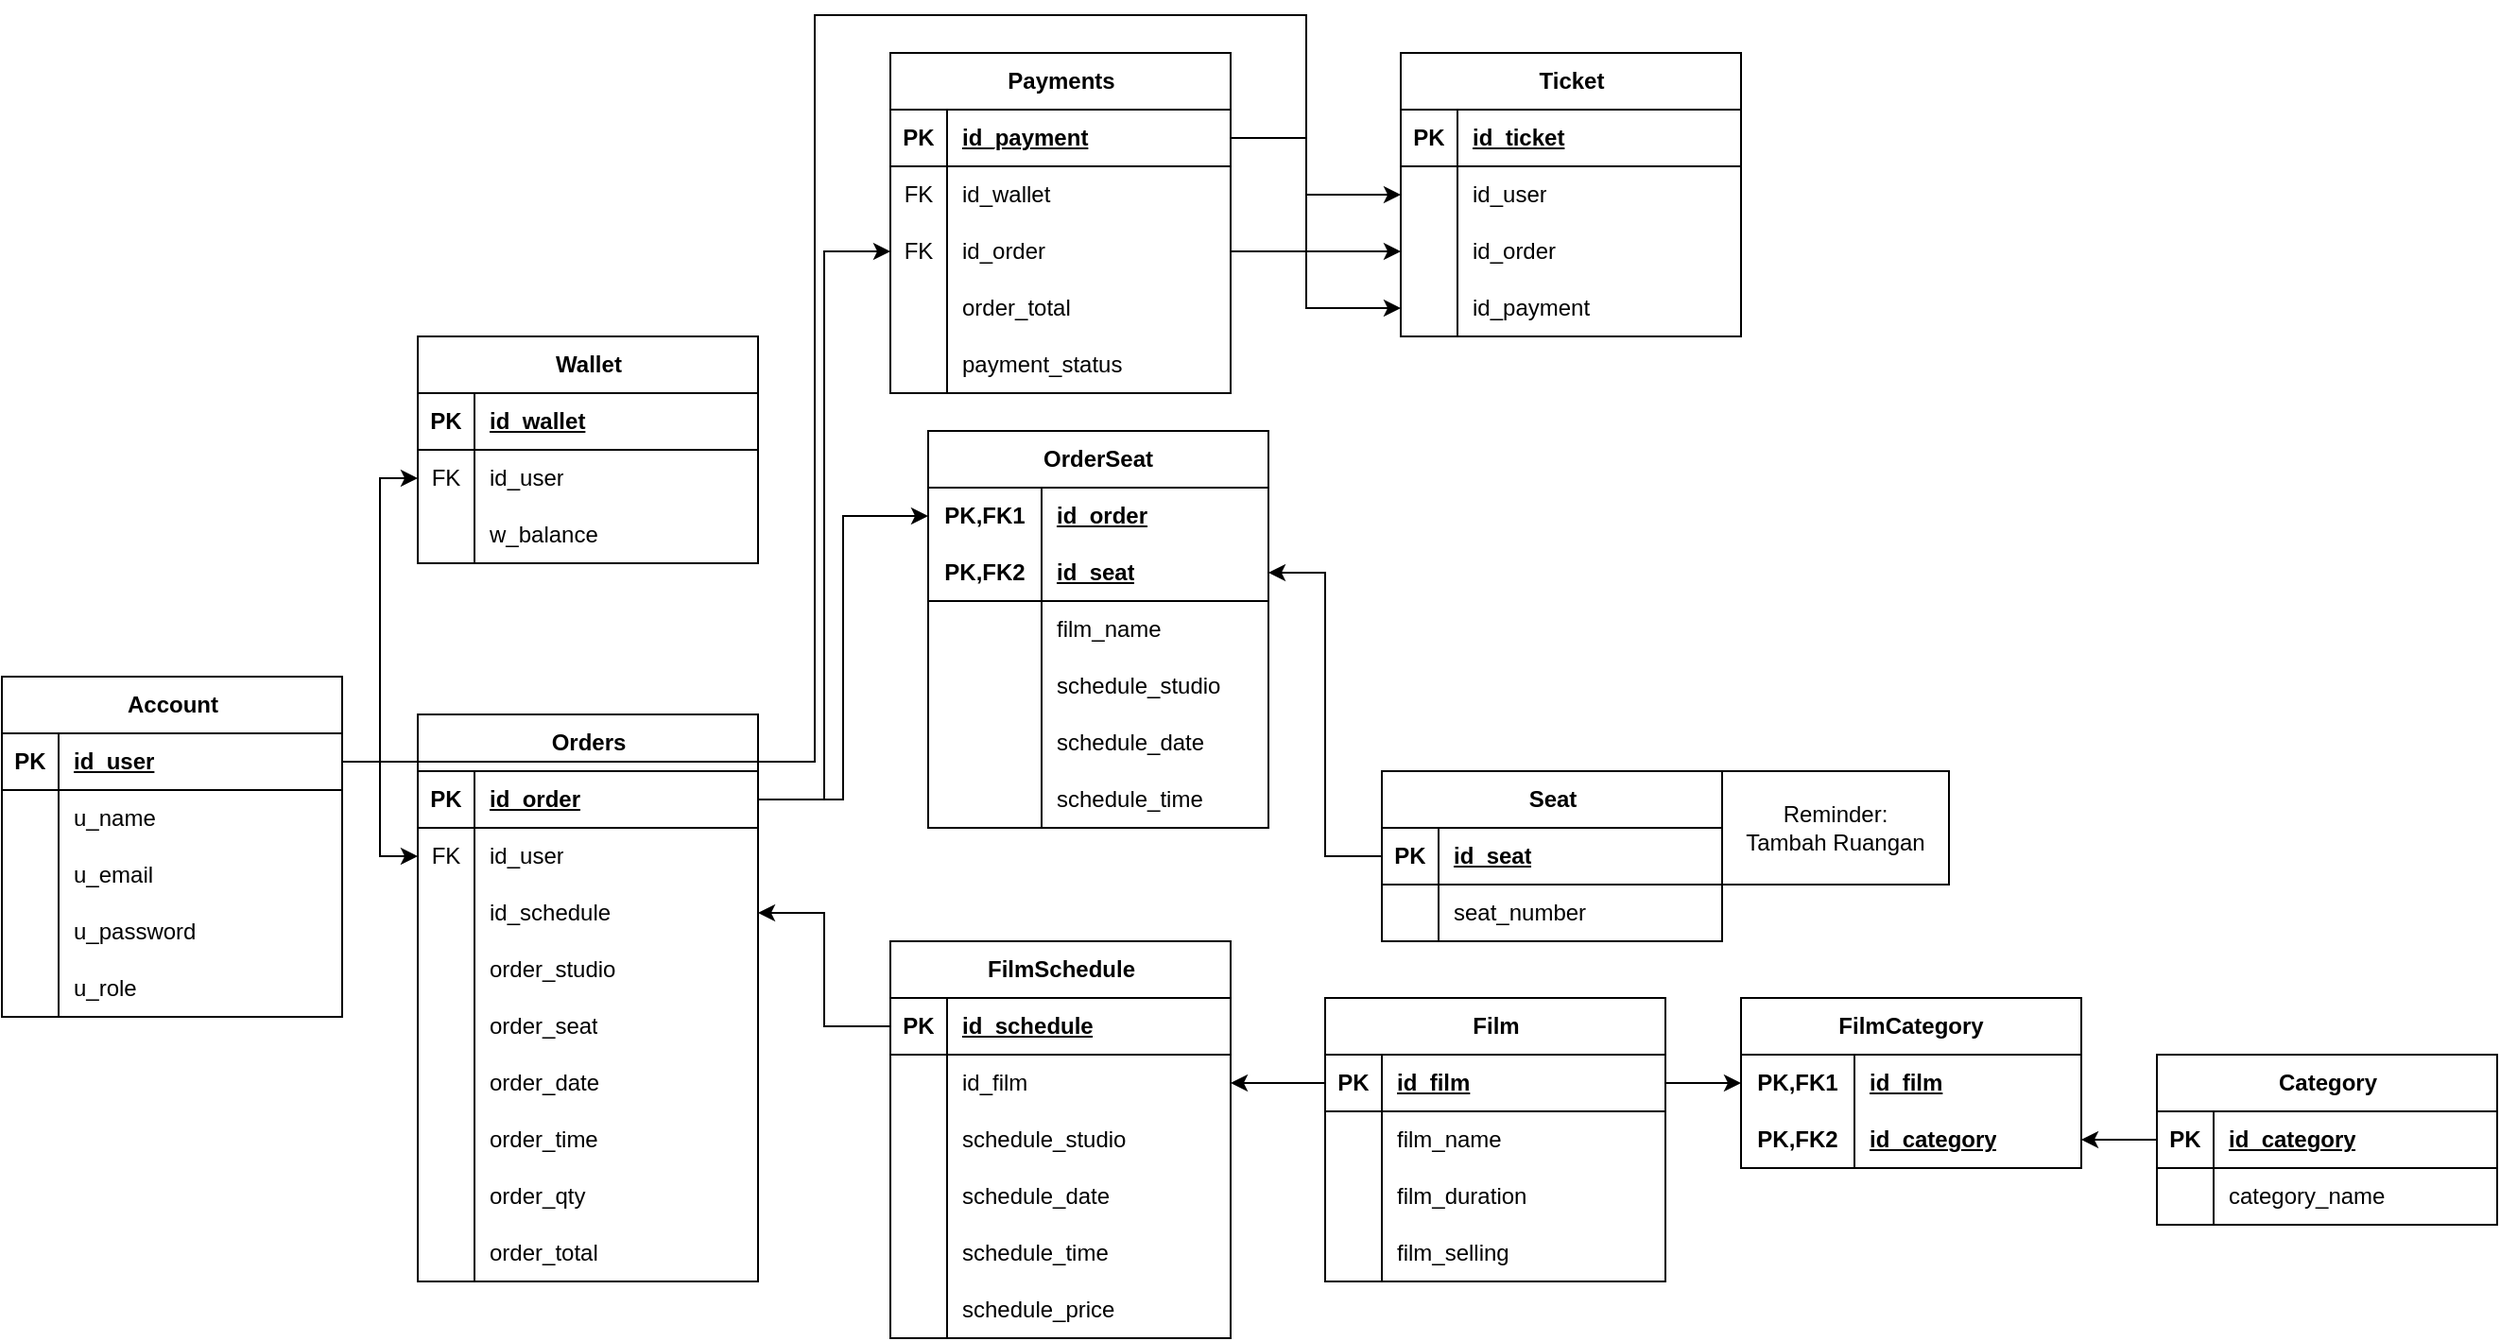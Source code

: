 <mxfile version="21.5.0" type="device">
  <diagram id="R2lEEEUBdFMjLlhIrx00" name="Page-1">
    <mxGraphModel dx="712" dy="778" grid="1" gridSize="10" guides="1" tooltips="1" connect="1" arrows="1" fold="1" page="1" pageScale="1" pageWidth="850" pageHeight="1100" math="0" shadow="0" extFonts="Permanent Marker^https://fonts.googleapis.com/css?family=Permanent+Marker">
      <root>
        <mxCell id="0" />
        <mxCell id="1" parent="0" />
        <mxCell id="9DGij6BxAAF5BE6c8NNZ-1" value="Account" style="shape=table;startSize=30;container=1;collapsible=1;childLayout=tableLayout;fixedRows=1;rowLines=0;fontStyle=1;align=center;resizeLast=1;html=1;" parent="1" vertex="1">
          <mxGeometry x="40" y="430" width="180" height="180" as="geometry" />
        </mxCell>
        <mxCell id="9DGij6BxAAF5BE6c8NNZ-2" value="" style="shape=tableRow;horizontal=0;startSize=0;swimlaneHead=0;swimlaneBody=0;fillColor=none;collapsible=0;dropTarget=0;points=[[0,0.5],[1,0.5]];portConstraint=eastwest;top=0;left=0;right=0;bottom=1;" parent="9DGij6BxAAF5BE6c8NNZ-1" vertex="1">
          <mxGeometry y="30" width="180" height="30" as="geometry" />
        </mxCell>
        <mxCell id="9DGij6BxAAF5BE6c8NNZ-3" value="PK" style="shape=partialRectangle;connectable=0;fillColor=none;top=0;left=0;bottom=0;right=0;fontStyle=1;overflow=hidden;whiteSpace=wrap;html=1;" parent="9DGij6BxAAF5BE6c8NNZ-2" vertex="1">
          <mxGeometry width="30" height="30" as="geometry">
            <mxRectangle width="30" height="30" as="alternateBounds" />
          </mxGeometry>
        </mxCell>
        <mxCell id="9DGij6BxAAF5BE6c8NNZ-4" value="id_user" style="shape=partialRectangle;connectable=0;fillColor=none;top=0;left=0;bottom=0;right=0;align=left;spacingLeft=6;fontStyle=5;overflow=hidden;whiteSpace=wrap;html=1;" parent="9DGij6BxAAF5BE6c8NNZ-2" vertex="1">
          <mxGeometry x="30" width="150" height="30" as="geometry">
            <mxRectangle width="150" height="30" as="alternateBounds" />
          </mxGeometry>
        </mxCell>
        <mxCell id="9DGij6BxAAF5BE6c8NNZ-5" value="" style="shape=tableRow;horizontal=0;startSize=0;swimlaneHead=0;swimlaneBody=0;fillColor=none;collapsible=0;dropTarget=0;points=[[0,0.5],[1,0.5]];portConstraint=eastwest;top=0;left=0;right=0;bottom=0;" parent="9DGij6BxAAF5BE6c8NNZ-1" vertex="1">
          <mxGeometry y="60" width="180" height="30" as="geometry" />
        </mxCell>
        <mxCell id="9DGij6BxAAF5BE6c8NNZ-6" value="" style="shape=partialRectangle;connectable=0;fillColor=none;top=0;left=0;bottom=0;right=0;editable=1;overflow=hidden;whiteSpace=wrap;html=1;" parent="9DGij6BxAAF5BE6c8NNZ-5" vertex="1">
          <mxGeometry width="30" height="30" as="geometry">
            <mxRectangle width="30" height="30" as="alternateBounds" />
          </mxGeometry>
        </mxCell>
        <mxCell id="9DGij6BxAAF5BE6c8NNZ-7" value="u_name" style="shape=partialRectangle;connectable=0;fillColor=none;top=0;left=0;bottom=0;right=0;align=left;spacingLeft=6;overflow=hidden;whiteSpace=wrap;html=1;" parent="9DGij6BxAAF5BE6c8NNZ-5" vertex="1">
          <mxGeometry x="30" width="150" height="30" as="geometry">
            <mxRectangle width="150" height="30" as="alternateBounds" />
          </mxGeometry>
        </mxCell>
        <mxCell id="9DGij6BxAAF5BE6c8NNZ-8" value="" style="shape=tableRow;horizontal=0;startSize=0;swimlaneHead=0;swimlaneBody=0;fillColor=none;collapsible=0;dropTarget=0;points=[[0,0.5],[1,0.5]];portConstraint=eastwest;top=0;left=0;right=0;bottom=0;" parent="9DGij6BxAAF5BE6c8NNZ-1" vertex="1">
          <mxGeometry y="90" width="180" height="30" as="geometry" />
        </mxCell>
        <mxCell id="9DGij6BxAAF5BE6c8NNZ-9" value="" style="shape=partialRectangle;connectable=0;fillColor=none;top=0;left=0;bottom=0;right=0;editable=1;overflow=hidden;whiteSpace=wrap;html=1;" parent="9DGij6BxAAF5BE6c8NNZ-8" vertex="1">
          <mxGeometry width="30" height="30" as="geometry">
            <mxRectangle width="30" height="30" as="alternateBounds" />
          </mxGeometry>
        </mxCell>
        <mxCell id="9DGij6BxAAF5BE6c8NNZ-10" value="u_email" style="shape=partialRectangle;connectable=0;fillColor=none;top=0;left=0;bottom=0;right=0;align=left;spacingLeft=6;overflow=hidden;whiteSpace=wrap;html=1;" parent="9DGij6BxAAF5BE6c8NNZ-8" vertex="1">
          <mxGeometry x="30" width="150" height="30" as="geometry">
            <mxRectangle width="150" height="30" as="alternateBounds" />
          </mxGeometry>
        </mxCell>
        <mxCell id="9DGij6BxAAF5BE6c8NNZ-11" value="" style="shape=tableRow;horizontal=0;startSize=0;swimlaneHead=0;swimlaneBody=0;fillColor=none;collapsible=0;dropTarget=0;points=[[0,0.5],[1,0.5]];portConstraint=eastwest;top=0;left=0;right=0;bottom=0;" parent="9DGij6BxAAF5BE6c8NNZ-1" vertex="1">
          <mxGeometry y="120" width="180" height="30" as="geometry" />
        </mxCell>
        <mxCell id="9DGij6BxAAF5BE6c8NNZ-12" value="" style="shape=partialRectangle;connectable=0;fillColor=none;top=0;left=0;bottom=0;right=0;editable=1;overflow=hidden;whiteSpace=wrap;html=1;" parent="9DGij6BxAAF5BE6c8NNZ-11" vertex="1">
          <mxGeometry width="30" height="30" as="geometry">
            <mxRectangle width="30" height="30" as="alternateBounds" />
          </mxGeometry>
        </mxCell>
        <mxCell id="9DGij6BxAAF5BE6c8NNZ-13" value="u_password" style="shape=partialRectangle;connectable=0;fillColor=none;top=0;left=0;bottom=0;right=0;align=left;spacingLeft=6;overflow=hidden;whiteSpace=wrap;html=1;" parent="9DGij6BxAAF5BE6c8NNZ-11" vertex="1">
          <mxGeometry x="30" width="150" height="30" as="geometry">
            <mxRectangle width="150" height="30" as="alternateBounds" />
          </mxGeometry>
        </mxCell>
        <mxCell id="v_Amtlu9lhD1Kj7AGYGB-86" value="" style="shape=tableRow;horizontal=0;startSize=0;swimlaneHead=0;swimlaneBody=0;fillColor=none;collapsible=0;dropTarget=0;points=[[0,0.5],[1,0.5]];portConstraint=eastwest;top=0;left=0;right=0;bottom=0;" parent="9DGij6BxAAF5BE6c8NNZ-1" vertex="1">
          <mxGeometry y="150" width="180" height="30" as="geometry" />
        </mxCell>
        <mxCell id="v_Amtlu9lhD1Kj7AGYGB-87" value="" style="shape=partialRectangle;connectable=0;fillColor=none;top=0;left=0;bottom=0;right=0;editable=1;overflow=hidden;whiteSpace=wrap;html=1;" parent="v_Amtlu9lhD1Kj7AGYGB-86" vertex="1">
          <mxGeometry width="30" height="30" as="geometry">
            <mxRectangle width="30" height="30" as="alternateBounds" />
          </mxGeometry>
        </mxCell>
        <mxCell id="v_Amtlu9lhD1Kj7AGYGB-88" value="u_role" style="shape=partialRectangle;connectable=0;fillColor=none;top=0;left=0;bottom=0;right=0;align=left;spacingLeft=6;overflow=hidden;whiteSpace=wrap;html=1;" parent="v_Amtlu9lhD1Kj7AGYGB-86" vertex="1">
          <mxGeometry x="30" width="150" height="30" as="geometry">
            <mxRectangle width="150" height="30" as="alternateBounds" />
          </mxGeometry>
        </mxCell>
        <mxCell id="9DGij6BxAAF5BE6c8NNZ-14" value="Film" style="shape=table;startSize=30;container=1;collapsible=1;childLayout=tableLayout;fixedRows=1;rowLines=0;fontStyle=1;align=center;resizeLast=1;html=1;" parent="1" vertex="1">
          <mxGeometry x="740" y="600" width="180" height="150" as="geometry" />
        </mxCell>
        <mxCell id="9DGij6BxAAF5BE6c8NNZ-15" value="" style="shape=tableRow;horizontal=0;startSize=0;swimlaneHead=0;swimlaneBody=0;fillColor=none;collapsible=0;dropTarget=0;points=[[0,0.5],[1,0.5]];portConstraint=eastwest;top=0;left=0;right=0;bottom=1;" parent="9DGij6BxAAF5BE6c8NNZ-14" vertex="1">
          <mxGeometry y="30" width="180" height="30" as="geometry" />
        </mxCell>
        <mxCell id="9DGij6BxAAF5BE6c8NNZ-16" value="PK" style="shape=partialRectangle;connectable=0;fillColor=none;top=0;left=0;bottom=0;right=0;fontStyle=1;overflow=hidden;whiteSpace=wrap;html=1;" parent="9DGij6BxAAF5BE6c8NNZ-15" vertex="1">
          <mxGeometry width="30" height="30" as="geometry">
            <mxRectangle width="30" height="30" as="alternateBounds" />
          </mxGeometry>
        </mxCell>
        <mxCell id="9DGij6BxAAF5BE6c8NNZ-17" value="id_film" style="shape=partialRectangle;connectable=0;fillColor=none;top=0;left=0;bottom=0;right=0;align=left;spacingLeft=6;fontStyle=5;overflow=hidden;whiteSpace=wrap;html=1;" parent="9DGij6BxAAF5BE6c8NNZ-15" vertex="1">
          <mxGeometry x="30" width="150" height="30" as="geometry">
            <mxRectangle width="150" height="30" as="alternateBounds" />
          </mxGeometry>
        </mxCell>
        <mxCell id="9DGij6BxAAF5BE6c8NNZ-18" value="" style="shape=tableRow;horizontal=0;startSize=0;swimlaneHead=0;swimlaneBody=0;fillColor=none;collapsible=0;dropTarget=0;points=[[0,0.5],[1,0.5]];portConstraint=eastwest;top=0;left=0;right=0;bottom=0;" parent="9DGij6BxAAF5BE6c8NNZ-14" vertex="1">
          <mxGeometry y="60" width="180" height="30" as="geometry" />
        </mxCell>
        <mxCell id="9DGij6BxAAF5BE6c8NNZ-19" value="" style="shape=partialRectangle;connectable=0;fillColor=none;top=0;left=0;bottom=0;right=0;editable=1;overflow=hidden;whiteSpace=wrap;html=1;" parent="9DGij6BxAAF5BE6c8NNZ-18" vertex="1">
          <mxGeometry width="30" height="30" as="geometry">
            <mxRectangle width="30" height="30" as="alternateBounds" />
          </mxGeometry>
        </mxCell>
        <mxCell id="9DGij6BxAAF5BE6c8NNZ-20" value="film_name" style="shape=partialRectangle;connectable=0;fillColor=none;top=0;left=0;bottom=0;right=0;align=left;spacingLeft=6;overflow=hidden;whiteSpace=wrap;html=1;" parent="9DGij6BxAAF5BE6c8NNZ-18" vertex="1">
          <mxGeometry x="30" width="150" height="30" as="geometry">
            <mxRectangle width="150" height="30" as="alternateBounds" />
          </mxGeometry>
        </mxCell>
        <mxCell id="9DGij6BxAAF5BE6c8NNZ-21" value="" style="shape=tableRow;horizontal=0;startSize=0;swimlaneHead=0;swimlaneBody=0;fillColor=none;collapsible=0;dropTarget=0;points=[[0,0.5],[1,0.5]];portConstraint=eastwest;top=0;left=0;right=0;bottom=0;" parent="9DGij6BxAAF5BE6c8NNZ-14" vertex="1">
          <mxGeometry y="90" width="180" height="30" as="geometry" />
        </mxCell>
        <mxCell id="9DGij6BxAAF5BE6c8NNZ-22" value="" style="shape=partialRectangle;connectable=0;fillColor=none;top=0;left=0;bottom=0;right=0;editable=1;overflow=hidden;whiteSpace=wrap;html=1;" parent="9DGij6BxAAF5BE6c8NNZ-21" vertex="1">
          <mxGeometry width="30" height="30" as="geometry">
            <mxRectangle width="30" height="30" as="alternateBounds" />
          </mxGeometry>
        </mxCell>
        <mxCell id="9DGij6BxAAF5BE6c8NNZ-23" value="film_duration" style="shape=partialRectangle;connectable=0;fillColor=none;top=0;left=0;bottom=0;right=0;align=left;spacingLeft=6;overflow=hidden;whiteSpace=wrap;html=1;" parent="9DGij6BxAAF5BE6c8NNZ-21" vertex="1">
          <mxGeometry x="30" width="150" height="30" as="geometry">
            <mxRectangle width="150" height="30" as="alternateBounds" />
          </mxGeometry>
        </mxCell>
        <mxCell id="v_Amtlu9lhD1Kj7AGYGB-18" value="" style="shape=tableRow;horizontal=0;startSize=0;swimlaneHead=0;swimlaneBody=0;fillColor=none;collapsible=0;dropTarget=0;points=[[0,0.5],[1,0.5]];portConstraint=eastwest;top=0;left=0;right=0;bottom=0;" parent="9DGij6BxAAF5BE6c8NNZ-14" vertex="1">
          <mxGeometry y="120" width="180" height="30" as="geometry" />
        </mxCell>
        <mxCell id="v_Amtlu9lhD1Kj7AGYGB-19" value="" style="shape=partialRectangle;connectable=0;fillColor=none;top=0;left=0;bottom=0;right=0;editable=1;overflow=hidden;whiteSpace=wrap;html=1;" parent="v_Amtlu9lhD1Kj7AGYGB-18" vertex="1">
          <mxGeometry width="30" height="30" as="geometry">
            <mxRectangle width="30" height="30" as="alternateBounds" />
          </mxGeometry>
        </mxCell>
        <mxCell id="v_Amtlu9lhD1Kj7AGYGB-20" value="film_selling" style="shape=partialRectangle;connectable=0;fillColor=none;top=0;left=0;bottom=0;right=0;align=left;spacingLeft=6;overflow=hidden;whiteSpace=wrap;html=1;" parent="v_Amtlu9lhD1Kj7AGYGB-18" vertex="1">
          <mxGeometry x="30" width="150" height="30" as="geometry">
            <mxRectangle width="150" height="30" as="alternateBounds" />
          </mxGeometry>
        </mxCell>
        <mxCell id="9DGij6BxAAF5BE6c8NNZ-27" value="Category" style="shape=table;startSize=30;container=1;collapsible=1;childLayout=tableLayout;fixedRows=1;rowLines=0;fontStyle=1;align=center;resizeLast=1;html=1;" parent="1" vertex="1">
          <mxGeometry x="1180" y="630" width="180" height="90" as="geometry" />
        </mxCell>
        <mxCell id="9DGij6BxAAF5BE6c8NNZ-28" value="" style="shape=tableRow;horizontal=0;startSize=0;swimlaneHead=0;swimlaneBody=0;fillColor=none;collapsible=0;dropTarget=0;points=[[0,0.5],[1,0.5]];portConstraint=eastwest;top=0;left=0;right=0;bottom=1;" parent="9DGij6BxAAF5BE6c8NNZ-27" vertex="1">
          <mxGeometry y="30" width="180" height="30" as="geometry" />
        </mxCell>
        <mxCell id="9DGij6BxAAF5BE6c8NNZ-29" value="PK" style="shape=partialRectangle;connectable=0;fillColor=none;top=0;left=0;bottom=0;right=0;fontStyle=1;overflow=hidden;whiteSpace=wrap;html=1;" parent="9DGij6BxAAF5BE6c8NNZ-28" vertex="1">
          <mxGeometry width="30" height="30" as="geometry">
            <mxRectangle width="30" height="30" as="alternateBounds" />
          </mxGeometry>
        </mxCell>
        <mxCell id="9DGij6BxAAF5BE6c8NNZ-30" value="id_category" style="shape=partialRectangle;connectable=0;fillColor=none;top=0;left=0;bottom=0;right=0;align=left;spacingLeft=6;fontStyle=5;overflow=hidden;whiteSpace=wrap;html=1;" parent="9DGij6BxAAF5BE6c8NNZ-28" vertex="1">
          <mxGeometry x="30" width="150" height="30" as="geometry">
            <mxRectangle width="150" height="30" as="alternateBounds" />
          </mxGeometry>
        </mxCell>
        <mxCell id="9DGij6BxAAF5BE6c8NNZ-31" value="" style="shape=tableRow;horizontal=0;startSize=0;swimlaneHead=0;swimlaneBody=0;fillColor=none;collapsible=0;dropTarget=0;points=[[0,0.5],[1,0.5]];portConstraint=eastwest;top=0;left=0;right=0;bottom=0;" parent="9DGij6BxAAF5BE6c8NNZ-27" vertex="1">
          <mxGeometry y="60" width="180" height="30" as="geometry" />
        </mxCell>
        <mxCell id="9DGij6BxAAF5BE6c8NNZ-32" value="" style="shape=partialRectangle;connectable=0;fillColor=none;top=0;left=0;bottom=0;right=0;editable=1;overflow=hidden;whiteSpace=wrap;html=1;" parent="9DGij6BxAAF5BE6c8NNZ-31" vertex="1">
          <mxGeometry width="30" height="30" as="geometry">
            <mxRectangle width="30" height="30" as="alternateBounds" />
          </mxGeometry>
        </mxCell>
        <mxCell id="9DGij6BxAAF5BE6c8NNZ-33" value="category_name" style="shape=partialRectangle;connectable=0;fillColor=none;top=0;left=0;bottom=0;right=0;align=left;spacingLeft=6;overflow=hidden;whiteSpace=wrap;html=1;" parent="9DGij6BxAAF5BE6c8NNZ-31" vertex="1">
          <mxGeometry x="30" width="150" height="30" as="geometry">
            <mxRectangle width="150" height="30" as="alternateBounds" />
          </mxGeometry>
        </mxCell>
        <mxCell id="9DGij6BxAAF5BE6c8NNZ-40" value="FilmSchedule" style="shape=table;startSize=30;container=1;collapsible=1;childLayout=tableLayout;fixedRows=1;rowLines=0;fontStyle=1;align=center;resizeLast=1;html=1;" parent="1" vertex="1">
          <mxGeometry x="510" y="570" width="180" height="210" as="geometry" />
        </mxCell>
        <mxCell id="9DGij6BxAAF5BE6c8NNZ-41" value="" style="shape=tableRow;horizontal=0;startSize=0;swimlaneHead=0;swimlaneBody=0;fillColor=none;collapsible=0;dropTarget=0;points=[[0,0.5],[1,0.5]];portConstraint=eastwest;top=0;left=0;right=0;bottom=1;" parent="9DGij6BxAAF5BE6c8NNZ-40" vertex="1">
          <mxGeometry y="30" width="180" height="30" as="geometry" />
        </mxCell>
        <mxCell id="9DGij6BxAAF5BE6c8NNZ-42" value="PK" style="shape=partialRectangle;connectable=0;fillColor=none;top=0;left=0;bottom=0;right=0;fontStyle=1;overflow=hidden;whiteSpace=wrap;html=1;" parent="9DGij6BxAAF5BE6c8NNZ-41" vertex="1">
          <mxGeometry width="30" height="30" as="geometry">
            <mxRectangle width="30" height="30" as="alternateBounds" />
          </mxGeometry>
        </mxCell>
        <mxCell id="9DGij6BxAAF5BE6c8NNZ-43" value="id_schedule" style="shape=partialRectangle;connectable=0;fillColor=none;top=0;left=0;bottom=0;right=0;align=left;spacingLeft=6;fontStyle=5;overflow=hidden;whiteSpace=wrap;html=1;" parent="9DGij6BxAAF5BE6c8NNZ-41" vertex="1">
          <mxGeometry x="30" width="150" height="30" as="geometry">
            <mxRectangle width="150" height="30" as="alternateBounds" />
          </mxGeometry>
        </mxCell>
        <mxCell id="9DGij6BxAAF5BE6c8NNZ-44" value="" style="shape=tableRow;horizontal=0;startSize=0;swimlaneHead=0;swimlaneBody=0;fillColor=none;collapsible=0;dropTarget=0;points=[[0,0.5],[1,0.5]];portConstraint=eastwest;top=0;left=0;right=0;bottom=0;" parent="9DGij6BxAAF5BE6c8NNZ-40" vertex="1">
          <mxGeometry y="60" width="180" height="30" as="geometry" />
        </mxCell>
        <mxCell id="9DGij6BxAAF5BE6c8NNZ-45" value="" style="shape=partialRectangle;connectable=0;fillColor=none;top=0;left=0;bottom=0;right=0;editable=1;overflow=hidden;whiteSpace=wrap;html=1;" parent="9DGij6BxAAF5BE6c8NNZ-44" vertex="1">
          <mxGeometry width="30" height="30" as="geometry">
            <mxRectangle width="30" height="30" as="alternateBounds" />
          </mxGeometry>
        </mxCell>
        <mxCell id="9DGij6BxAAF5BE6c8NNZ-46" value="id_film" style="shape=partialRectangle;connectable=0;fillColor=none;top=0;left=0;bottom=0;right=0;align=left;spacingLeft=6;overflow=hidden;whiteSpace=wrap;html=1;" parent="9DGij6BxAAF5BE6c8NNZ-44" vertex="1">
          <mxGeometry x="30" width="150" height="30" as="geometry">
            <mxRectangle width="150" height="30" as="alternateBounds" />
          </mxGeometry>
        </mxCell>
        <mxCell id="9DGij6BxAAF5BE6c8NNZ-47" value="" style="shape=tableRow;horizontal=0;startSize=0;swimlaneHead=0;swimlaneBody=0;fillColor=none;collapsible=0;dropTarget=0;points=[[0,0.5],[1,0.5]];portConstraint=eastwest;top=0;left=0;right=0;bottom=0;" parent="9DGij6BxAAF5BE6c8NNZ-40" vertex="1">
          <mxGeometry y="90" width="180" height="30" as="geometry" />
        </mxCell>
        <mxCell id="9DGij6BxAAF5BE6c8NNZ-48" value="" style="shape=partialRectangle;connectable=0;fillColor=none;top=0;left=0;bottom=0;right=0;editable=1;overflow=hidden;whiteSpace=wrap;html=1;" parent="9DGij6BxAAF5BE6c8NNZ-47" vertex="1">
          <mxGeometry width="30" height="30" as="geometry">
            <mxRectangle width="30" height="30" as="alternateBounds" />
          </mxGeometry>
        </mxCell>
        <mxCell id="9DGij6BxAAF5BE6c8NNZ-49" value="schedule_studio" style="shape=partialRectangle;connectable=0;fillColor=none;top=0;left=0;bottom=0;right=0;align=left;spacingLeft=6;overflow=hidden;whiteSpace=wrap;html=1;" parent="9DGij6BxAAF5BE6c8NNZ-47" vertex="1">
          <mxGeometry x="30" width="150" height="30" as="geometry">
            <mxRectangle width="150" height="30" as="alternateBounds" />
          </mxGeometry>
        </mxCell>
        <mxCell id="FoJmRULzFgKFwjSi9gVC-29" value="" style="shape=tableRow;horizontal=0;startSize=0;swimlaneHead=0;swimlaneBody=0;fillColor=none;collapsible=0;dropTarget=0;points=[[0,0.5],[1,0.5]];portConstraint=eastwest;top=0;left=0;right=0;bottom=0;" parent="9DGij6BxAAF5BE6c8NNZ-40" vertex="1">
          <mxGeometry y="120" width="180" height="30" as="geometry" />
        </mxCell>
        <mxCell id="FoJmRULzFgKFwjSi9gVC-30" value="" style="shape=partialRectangle;connectable=0;fillColor=none;top=0;left=0;bottom=0;right=0;editable=1;overflow=hidden;whiteSpace=wrap;html=1;" parent="FoJmRULzFgKFwjSi9gVC-29" vertex="1">
          <mxGeometry width="30" height="30" as="geometry">
            <mxRectangle width="30" height="30" as="alternateBounds" />
          </mxGeometry>
        </mxCell>
        <mxCell id="FoJmRULzFgKFwjSi9gVC-31" value="schedule_date" style="shape=partialRectangle;connectable=0;fillColor=none;top=0;left=0;bottom=0;right=0;align=left;spacingLeft=6;overflow=hidden;whiteSpace=wrap;html=1;" parent="FoJmRULzFgKFwjSi9gVC-29" vertex="1">
          <mxGeometry x="30" width="150" height="30" as="geometry">
            <mxRectangle width="150" height="30" as="alternateBounds" />
          </mxGeometry>
        </mxCell>
        <mxCell id="q9hj5TY2DdTmMWmzoQfA-1" value="" style="shape=tableRow;horizontal=0;startSize=0;swimlaneHead=0;swimlaneBody=0;fillColor=none;collapsible=0;dropTarget=0;points=[[0,0.5],[1,0.5]];portConstraint=eastwest;top=0;left=0;right=0;bottom=0;" parent="9DGij6BxAAF5BE6c8NNZ-40" vertex="1">
          <mxGeometry y="150" width="180" height="30" as="geometry" />
        </mxCell>
        <mxCell id="q9hj5TY2DdTmMWmzoQfA-2" value="" style="shape=partialRectangle;connectable=0;fillColor=none;top=0;left=0;bottom=0;right=0;editable=1;overflow=hidden;whiteSpace=wrap;html=1;" parent="q9hj5TY2DdTmMWmzoQfA-1" vertex="1">
          <mxGeometry width="30" height="30" as="geometry">
            <mxRectangle width="30" height="30" as="alternateBounds" />
          </mxGeometry>
        </mxCell>
        <mxCell id="q9hj5TY2DdTmMWmzoQfA-3" value="schedule_time" style="shape=partialRectangle;connectable=0;fillColor=none;top=0;left=0;bottom=0;right=0;align=left;spacingLeft=6;overflow=hidden;whiteSpace=wrap;html=1;" parent="q9hj5TY2DdTmMWmzoQfA-1" vertex="1">
          <mxGeometry x="30" width="150" height="30" as="geometry">
            <mxRectangle width="150" height="30" as="alternateBounds" />
          </mxGeometry>
        </mxCell>
        <mxCell id="9DGij6BxAAF5BE6c8NNZ-50" value="" style="shape=tableRow;horizontal=0;startSize=0;swimlaneHead=0;swimlaneBody=0;fillColor=none;collapsible=0;dropTarget=0;points=[[0,0.5],[1,0.5]];portConstraint=eastwest;top=0;left=0;right=0;bottom=0;" parent="9DGij6BxAAF5BE6c8NNZ-40" vertex="1">
          <mxGeometry y="180" width="180" height="30" as="geometry" />
        </mxCell>
        <mxCell id="9DGij6BxAAF5BE6c8NNZ-51" value="" style="shape=partialRectangle;connectable=0;fillColor=none;top=0;left=0;bottom=0;right=0;editable=1;overflow=hidden;whiteSpace=wrap;html=1;" parent="9DGij6BxAAF5BE6c8NNZ-50" vertex="1">
          <mxGeometry width="30" height="30" as="geometry">
            <mxRectangle width="30" height="30" as="alternateBounds" />
          </mxGeometry>
        </mxCell>
        <mxCell id="9DGij6BxAAF5BE6c8NNZ-52" value="schedule_price" style="shape=partialRectangle;connectable=0;fillColor=none;top=0;left=0;bottom=0;right=0;align=left;spacingLeft=6;overflow=hidden;whiteSpace=wrap;html=1;" parent="9DGij6BxAAF5BE6c8NNZ-50" vertex="1">
          <mxGeometry x="30" width="150" height="30" as="geometry">
            <mxRectangle width="150" height="30" as="alternateBounds" />
          </mxGeometry>
        </mxCell>
        <mxCell id="gx2aRYlyD47CaofHFPo9-1" value="Orders" style="shape=table;startSize=30;container=1;collapsible=1;childLayout=tableLayout;fixedRows=1;rowLines=0;fontStyle=1;align=center;resizeLast=1;html=1;" parent="1" vertex="1">
          <mxGeometry x="260" y="450" width="180" height="300" as="geometry" />
        </mxCell>
        <mxCell id="gx2aRYlyD47CaofHFPo9-2" value="" style="shape=tableRow;horizontal=0;startSize=0;swimlaneHead=0;swimlaneBody=0;fillColor=none;collapsible=0;dropTarget=0;points=[[0,0.5],[1,0.5]];portConstraint=eastwest;top=0;left=0;right=0;bottom=1;" parent="gx2aRYlyD47CaofHFPo9-1" vertex="1">
          <mxGeometry y="30" width="180" height="30" as="geometry" />
        </mxCell>
        <mxCell id="gx2aRYlyD47CaofHFPo9-3" value="PK" style="shape=partialRectangle;connectable=0;fillColor=none;top=0;left=0;bottom=0;right=0;fontStyle=1;overflow=hidden;whiteSpace=wrap;html=1;" parent="gx2aRYlyD47CaofHFPo9-2" vertex="1">
          <mxGeometry width="30" height="30" as="geometry">
            <mxRectangle width="30" height="30" as="alternateBounds" />
          </mxGeometry>
        </mxCell>
        <mxCell id="gx2aRYlyD47CaofHFPo9-4" value="id_order" style="shape=partialRectangle;connectable=0;fillColor=none;top=0;left=0;bottom=0;right=0;align=left;spacingLeft=6;fontStyle=5;overflow=hidden;whiteSpace=wrap;html=1;" parent="gx2aRYlyD47CaofHFPo9-2" vertex="1">
          <mxGeometry x="30" width="150" height="30" as="geometry">
            <mxRectangle width="150" height="30" as="alternateBounds" />
          </mxGeometry>
        </mxCell>
        <mxCell id="gx2aRYlyD47CaofHFPo9-5" value="" style="shape=tableRow;horizontal=0;startSize=0;swimlaneHead=0;swimlaneBody=0;fillColor=none;collapsible=0;dropTarget=0;points=[[0,0.5],[1,0.5]];portConstraint=eastwest;top=0;left=0;right=0;bottom=0;" parent="gx2aRYlyD47CaofHFPo9-1" vertex="1">
          <mxGeometry y="60" width="180" height="30" as="geometry" />
        </mxCell>
        <mxCell id="gx2aRYlyD47CaofHFPo9-6" value="FK" style="shape=partialRectangle;connectable=0;fillColor=none;top=0;left=0;bottom=0;right=0;editable=1;overflow=hidden;whiteSpace=wrap;html=1;" parent="gx2aRYlyD47CaofHFPo9-5" vertex="1">
          <mxGeometry width="30" height="30" as="geometry">
            <mxRectangle width="30" height="30" as="alternateBounds" />
          </mxGeometry>
        </mxCell>
        <mxCell id="gx2aRYlyD47CaofHFPo9-7" value="id_user" style="shape=partialRectangle;connectable=0;fillColor=none;top=0;left=0;bottom=0;right=0;align=left;spacingLeft=6;overflow=hidden;whiteSpace=wrap;html=1;" parent="gx2aRYlyD47CaofHFPo9-5" vertex="1">
          <mxGeometry x="30" width="150" height="30" as="geometry">
            <mxRectangle width="150" height="30" as="alternateBounds" />
          </mxGeometry>
        </mxCell>
        <mxCell id="gx2aRYlyD47CaofHFPo9-8" value="" style="shape=tableRow;horizontal=0;startSize=0;swimlaneHead=0;swimlaneBody=0;fillColor=none;collapsible=0;dropTarget=0;points=[[0,0.5],[1,0.5]];portConstraint=eastwest;top=0;left=0;right=0;bottom=0;" parent="gx2aRYlyD47CaofHFPo9-1" vertex="1">
          <mxGeometry y="90" width="180" height="30" as="geometry" />
        </mxCell>
        <mxCell id="gx2aRYlyD47CaofHFPo9-9" value="" style="shape=partialRectangle;connectable=0;fillColor=none;top=0;left=0;bottom=0;right=0;editable=1;overflow=hidden;whiteSpace=wrap;html=1;" parent="gx2aRYlyD47CaofHFPo9-8" vertex="1">
          <mxGeometry width="30" height="30" as="geometry">
            <mxRectangle width="30" height="30" as="alternateBounds" />
          </mxGeometry>
        </mxCell>
        <mxCell id="gx2aRYlyD47CaofHFPo9-10" value="id_schedule" style="shape=partialRectangle;connectable=0;fillColor=none;top=0;left=0;bottom=0;right=0;align=left;spacingLeft=6;overflow=hidden;whiteSpace=wrap;html=1;" parent="gx2aRYlyD47CaofHFPo9-8" vertex="1">
          <mxGeometry x="30" width="150" height="30" as="geometry">
            <mxRectangle width="150" height="30" as="alternateBounds" />
          </mxGeometry>
        </mxCell>
        <mxCell id="FoJmRULzFgKFwjSi9gVC-35" value="" style="shape=tableRow;horizontal=0;startSize=0;swimlaneHead=0;swimlaneBody=0;fillColor=none;collapsible=0;dropTarget=0;points=[[0,0.5],[1,0.5]];portConstraint=eastwest;top=0;left=0;right=0;bottom=0;" parent="gx2aRYlyD47CaofHFPo9-1" vertex="1">
          <mxGeometry y="120" width="180" height="30" as="geometry" />
        </mxCell>
        <mxCell id="FoJmRULzFgKFwjSi9gVC-36" value="" style="shape=partialRectangle;connectable=0;fillColor=none;top=0;left=0;bottom=0;right=0;editable=1;overflow=hidden;whiteSpace=wrap;html=1;" parent="FoJmRULzFgKFwjSi9gVC-35" vertex="1">
          <mxGeometry width="30" height="30" as="geometry">
            <mxRectangle width="30" height="30" as="alternateBounds" />
          </mxGeometry>
        </mxCell>
        <mxCell id="FoJmRULzFgKFwjSi9gVC-37" value="order_studio" style="shape=partialRectangle;connectable=0;fillColor=none;top=0;left=0;bottom=0;right=0;align=left;spacingLeft=6;overflow=hidden;whiteSpace=wrap;html=1;" parent="FoJmRULzFgKFwjSi9gVC-35" vertex="1">
          <mxGeometry x="30" width="150" height="30" as="geometry">
            <mxRectangle width="150" height="30" as="alternateBounds" />
          </mxGeometry>
        </mxCell>
        <mxCell id="v_Amtlu9lhD1Kj7AGYGB-27" value="" style="shape=tableRow;horizontal=0;startSize=0;swimlaneHead=0;swimlaneBody=0;fillColor=none;collapsible=0;dropTarget=0;points=[[0,0.5],[1,0.5]];portConstraint=eastwest;top=0;left=0;right=0;bottom=0;" parent="gx2aRYlyD47CaofHFPo9-1" vertex="1">
          <mxGeometry y="150" width="180" height="30" as="geometry" />
        </mxCell>
        <mxCell id="v_Amtlu9lhD1Kj7AGYGB-28" value="" style="shape=partialRectangle;connectable=0;fillColor=none;top=0;left=0;bottom=0;right=0;editable=1;overflow=hidden;whiteSpace=wrap;html=1;" parent="v_Amtlu9lhD1Kj7AGYGB-27" vertex="1">
          <mxGeometry width="30" height="30" as="geometry">
            <mxRectangle width="30" height="30" as="alternateBounds" />
          </mxGeometry>
        </mxCell>
        <mxCell id="v_Amtlu9lhD1Kj7AGYGB-29" value="order_seat" style="shape=partialRectangle;connectable=0;fillColor=none;top=0;left=0;bottom=0;right=0;align=left;spacingLeft=6;overflow=hidden;whiteSpace=wrap;html=1;" parent="v_Amtlu9lhD1Kj7AGYGB-27" vertex="1">
          <mxGeometry x="30" width="150" height="30" as="geometry">
            <mxRectangle width="150" height="30" as="alternateBounds" />
          </mxGeometry>
        </mxCell>
        <mxCell id="gx2aRYlyD47CaofHFPo9-11" value="" style="shape=tableRow;horizontal=0;startSize=0;swimlaneHead=0;swimlaneBody=0;fillColor=none;collapsible=0;dropTarget=0;points=[[0,0.5],[1,0.5]];portConstraint=eastwest;top=0;left=0;right=0;bottom=0;" parent="gx2aRYlyD47CaofHFPo9-1" vertex="1">
          <mxGeometry y="180" width="180" height="30" as="geometry" />
        </mxCell>
        <mxCell id="gx2aRYlyD47CaofHFPo9-12" value="" style="shape=partialRectangle;connectable=0;fillColor=none;top=0;left=0;bottom=0;right=0;editable=1;overflow=hidden;whiteSpace=wrap;html=1;" parent="gx2aRYlyD47CaofHFPo9-11" vertex="1">
          <mxGeometry width="30" height="30" as="geometry">
            <mxRectangle width="30" height="30" as="alternateBounds" />
          </mxGeometry>
        </mxCell>
        <mxCell id="gx2aRYlyD47CaofHFPo9-13" value="order_date" style="shape=partialRectangle;connectable=0;fillColor=none;top=0;left=0;bottom=0;right=0;align=left;spacingLeft=6;overflow=hidden;whiteSpace=wrap;html=1;" parent="gx2aRYlyD47CaofHFPo9-11" vertex="1">
          <mxGeometry x="30" width="150" height="30" as="geometry">
            <mxRectangle width="150" height="30" as="alternateBounds" />
          </mxGeometry>
        </mxCell>
        <mxCell id="FoJmRULzFgKFwjSi9gVC-32" value="" style="shape=tableRow;horizontal=0;startSize=0;swimlaneHead=0;swimlaneBody=0;fillColor=none;collapsible=0;dropTarget=0;points=[[0,0.5],[1,0.5]];portConstraint=eastwest;top=0;left=0;right=0;bottom=0;" parent="gx2aRYlyD47CaofHFPo9-1" vertex="1">
          <mxGeometry y="210" width="180" height="30" as="geometry" />
        </mxCell>
        <mxCell id="FoJmRULzFgKFwjSi9gVC-33" value="" style="shape=partialRectangle;connectable=0;fillColor=none;top=0;left=0;bottom=0;right=0;editable=1;overflow=hidden;whiteSpace=wrap;html=1;" parent="FoJmRULzFgKFwjSi9gVC-32" vertex="1">
          <mxGeometry width="30" height="30" as="geometry">
            <mxRectangle width="30" height="30" as="alternateBounds" />
          </mxGeometry>
        </mxCell>
        <mxCell id="FoJmRULzFgKFwjSi9gVC-34" value="order_time" style="shape=partialRectangle;connectable=0;fillColor=none;top=0;left=0;bottom=0;right=0;align=left;spacingLeft=6;overflow=hidden;whiteSpace=wrap;html=1;" parent="FoJmRULzFgKFwjSi9gVC-32" vertex="1">
          <mxGeometry x="30" width="150" height="30" as="geometry">
            <mxRectangle width="150" height="30" as="alternateBounds" />
          </mxGeometry>
        </mxCell>
        <mxCell id="v_Amtlu9lhD1Kj7AGYGB-21" value="" style="shape=tableRow;horizontal=0;startSize=0;swimlaneHead=0;swimlaneBody=0;fillColor=none;collapsible=0;dropTarget=0;points=[[0,0.5],[1,0.5]];portConstraint=eastwest;top=0;left=0;right=0;bottom=0;" parent="gx2aRYlyD47CaofHFPo9-1" vertex="1">
          <mxGeometry y="240" width="180" height="30" as="geometry" />
        </mxCell>
        <mxCell id="v_Amtlu9lhD1Kj7AGYGB-22" value="" style="shape=partialRectangle;connectable=0;fillColor=none;top=0;left=0;bottom=0;right=0;editable=1;overflow=hidden;whiteSpace=wrap;html=1;" parent="v_Amtlu9lhD1Kj7AGYGB-21" vertex="1">
          <mxGeometry width="30" height="30" as="geometry">
            <mxRectangle width="30" height="30" as="alternateBounds" />
          </mxGeometry>
        </mxCell>
        <mxCell id="v_Amtlu9lhD1Kj7AGYGB-23" value="order_qty" style="shape=partialRectangle;connectable=0;fillColor=none;top=0;left=0;bottom=0;right=0;align=left;spacingLeft=6;overflow=hidden;whiteSpace=wrap;html=1;" parent="v_Amtlu9lhD1Kj7AGYGB-21" vertex="1">
          <mxGeometry x="30" width="150" height="30" as="geometry">
            <mxRectangle width="150" height="30" as="alternateBounds" />
          </mxGeometry>
        </mxCell>
        <mxCell id="v_Amtlu9lhD1Kj7AGYGB-24" value="" style="shape=tableRow;horizontal=0;startSize=0;swimlaneHead=0;swimlaneBody=0;fillColor=none;collapsible=0;dropTarget=0;points=[[0,0.5],[1,0.5]];portConstraint=eastwest;top=0;left=0;right=0;bottom=0;" parent="gx2aRYlyD47CaofHFPo9-1" vertex="1">
          <mxGeometry y="270" width="180" height="30" as="geometry" />
        </mxCell>
        <mxCell id="v_Amtlu9lhD1Kj7AGYGB-25" value="" style="shape=partialRectangle;connectable=0;fillColor=none;top=0;left=0;bottom=0;right=0;editable=1;overflow=hidden;whiteSpace=wrap;html=1;" parent="v_Amtlu9lhD1Kj7AGYGB-24" vertex="1">
          <mxGeometry width="30" height="30" as="geometry">
            <mxRectangle width="30" height="30" as="alternateBounds" />
          </mxGeometry>
        </mxCell>
        <mxCell id="v_Amtlu9lhD1Kj7AGYGB-26" value="order_total" style="shape=partialRectangle;connectable=0;fillColor=none;top=0;left=0;bottom=0;right=0;align=left;spacingLeft=6;overflow=hidden;whiteSpace=wrap;html=1;" parent="v_Amtlu9lhD1Kj7AGYGB-24" vertex="1">
          <mxGeometry x="30" width="150" height="30" as="geometry">
            <mxRectangle width="150" height="30" as="alternateBounds" />
          </mxGeometry>
        </mxCell>
        <mxCell id="gx2aRYlyD47CaofHFPo9-14" value="Wallet" style="shape=table;startSize=30;container=1;collapsible=1;childLayout=tableLayout;fixedRows=1;rowLines=0;fontStyle=1;align=center;resizeLast=1;html=1;" parent="1" vertex="1">
          <mxGeometry x="260" y="250" width="180" height="120" as="geometry" />
        </mxCell>
        <mxCell id="gx2aRYlyD47CaofHFPo9-15" value="" style="shape=tableRow;horizontal=0;startSize=0;swimlaneHead=0;swimlaneBody=0;fillColor=none;collapsible=0;dropTarget=0;points=[[0,0.5],[1,0.5]];portConstraint=eastwest;top=0;left=0;right=0;bottom=1;" parent="gx2aRYlyD47CaofHFPo9-14" vertex="1">
          <mxGeometry y="30" width="180" height="30" as="geometry" />
        </mxCell>
        <mxCell id="gx2aRYlyD47CaofHFPo9-16" value="PK" style="shape=partialRectangle;connectable=0;fillColor=none;top=0;left=0;bottom=0;right=0;fontStyle=1;overflow=hidden;whiteSpace=wrap;html=1;" parent="gx2aRYlyD47CaofHFPo9-15" vertex="1">
          <mxGeometry width="30" height="30" as="geometry">
            <mxRectangle width="30" height="30" as="alternateBounds" />
          </mxGeometry>
        </mxCell>
        <mxCell id="gx2aRYlyD47CaofHFPo9-17" value="id_wallet" style="shape=partialRectangle;connectable=0;fillColor=none;top=0;left=0;bottom=0;right=0;align=left;spacingLeft=6;fontStyle=5;overflow=hidden;whiteSpace=wrap;html=1;" parent="gx2aRYlyD47CaofHFPo9-15" vertex="1">
          <mxGeometry x="30" width="150" height="30" as="geometry">
            <mxRectangle width="150" height="30" as="alternateBounds" />
          </mxGeometry>
        </mxCell>
        <mxCell id="gx2aRYlyD47CaofHFPo9-18" value="" style="shape=tableRow;horizontal=0;startSize=0;swimlaneHead=0;swimlaneBody=0;fillColor=none;collapsible=0;dropTarget=0;points=[[0,0.5],[1,0.5]];portConstraint=eastwest;top=0;left=0;right=0;bottom=0;" parent="gx2aRYlyD47CaofHFPo9-14" vertex="1">
          <mxGeometry y="60" width="180" height="30" as="geometry" />
        </mxCell>
        <mxCell id="gx2aRYlyD47CaofHFPo9-19" value="FK" style="shape=partialRectangle;connectable=0;fillColor=none;top=0;left=0;bottom=0;right=0;editable=1;overflow=hidden;whiteSpace=wrap;html=1;" parent="gx2aRYlyD47CaofHFPo9-18" vertex="1">
          <mxGeometry width="30" height="30" as="geometry">
            <mxRectangle width="30" height="30" as="alternateBounds" />
          </mxGeometry>
        </mxCell>
        <mxCell id="gx2aRYlyD47CaofHFPo9-20" value="id_user" style="shape=partialRectangle;connectable=0;fillColor=none;top=0;left=0;bottom=0;right=0;align=left;spacingLeft=6;overflow=hidden;whiteSpace=wrap;html=1;" parent="gx2aRYlyD47CaofHFPo9-18" vertex="1">
          <mxGeometry x="30" width="150" height="30" as="geometry">
            <mxRectangle width="150" height="30" as="alternateBounds" />
          </mxGeometry>
        </mxCell>
        <mxCell id="v_Amtlu9lhD1Kj7AGYGB-15" value="" style="shape=tableRow;horizontal=0;startSize=0;swimlaneHead=0;swimlaneBody=0;fillColor=none;collapsible=0;dropTarget=0;points=[[0,0.5],[1,0.5]];portConstraint=eastwest;top=0;left=0;right=0;bottom=0;" parent="gx2aRYlyD47CaofHFPo9-14" vertex="1">
          <mxGeometry y="90" width="180" height="30" as="geometry" />
        </mxCell>
        <mxCell id="v_Amtlu9lhD1Kj7AGYGB-16" value="" style="shape=partialRectangle;connectable=0;fillColor=none;top=0;left=0;bottom=0;right=0;editable=1;overflow=hidden;whiteSpace=wrap;html=1;" parent="v_Amtlu9lhD1Kj7AGYGB-15" vertex="1">
          <mxGeometry width="30" height="30" as="geometry">
            <mxRectangle width="30" height="30" as="alternateBounds" />
          </mxGeometry>
        </mxCell>
        <mxCell id="v_Amtlu9lhD1Kj7AGYGB-17" value="w_balance" style="shape=partialRectangle;connectable=0;fillColor=none;top=0;left=0;bottom=0;right=0;align=left;spacingLeft=6;overflow=hidden;whiteSpace=wrap;html=1;" parent="v_Amtlu9lhD1Kj7AGYGB-15" vertex="1">
          <mxGeometry x="30" width="150" height="30" as="geometry">
            <mxRectangle width="150" height="30" as="alternateBounds" />
          </mxGeometry>
        </mxCell>
        <mxCell id="v_Amtlu9lhD1Kj7AGYGB-2" value="FilmCategory" style="shape=table;startSize=30;container=1;collapsible=1;childLayout=tableLayout;fixedRows=1;rowLines=0;fontStyle=1;align=center;resizeLast=1;html=1;whiteSpace=wrap;" parent="1" vertex="1">
          <mxGeometry x="960" y="600" width="180" height="90" as="geometry" />
        </mxCell>
        <mxCell id="v_Amtlu9lhD1Kj7AGYGB-3" value="" style="shape=tableRow;horizontal=0;startSize=0;swimlaneHead=0;swimlaneBody=0;fillColor=none;collapsible=0;dropTarget=0;points=[[0,0.5],[1,0.5]];portConstraint=eastwest;top=0;left=0;right=0;bottom=0;html=1;" parent="v_Amtlu9lhD1Kj7AGYGB-2" vertex="1">
          <mxGeometry y="30" width="180" height="30" as="geometry" />
        </mxCell>
        <mxCell id="v_Amtlu9lhD1Kj7AGYGB-4" value="PK,FK1" style="shape=partialRectangle;connectable=0;fillColor=none;top=0;left=0;bottom=0;right=0;fontStyle=1;overflow=hidden;html=1;whiteSpace=wrap;" parent="v_Amtlu9lhD1Kj7AGYGB-3" vertex="1">
          <mxGeometry width="60" height="30" as="geometry">
            <mxRectangle width="60" height="30" as="alternateBounds" />
          </mxGeometry>
        </mxCell>
        <mxCell id="v_Amtlu9lhD1Kj7AGYGB-5" value="id_film" style="shape=partialRectangle;connectable=0;fillColor=none;top=0;left=0;bottom=0;right=0;align=left;spacingLeft=6;fontStyle=5;overflow=hidden;html=1;whiteSpace=wrap;" parent="v_Amtlu9lhD1Kj7AGYGB-3" vertex="1">
          <mxGeometry x="60" width="120" height="30" as="geometry">
            <mxRectangle width="120" height="30" as="alternateBounds" />
          </mxGeometry>
        </mxCell>
        <mxCell id="v_Amtlu9lhD1Kj7AGYGB-6" value="" style="shape=tableRow;horizontal=0;startSize=0;swimlaneHead=0;swimlaneBody=0;fillColor=none;collapsible=0;dropTarget=0;points=[[0,0.5],[1,0.5]];portConstraint=eastwest;top=0;left=0;right=0;bottom=1;html=1;" parent="v_Amtlu9lhD1Kj7AGYGB-2" vertex="1">
          <mxGeometry y="60" width="180" height="30" as="geometry" />
        </mxCell>
        <mxCell id="v_Amtlu9lhD1Kj7AGYGB-7" value="PK,FK2" style="shape=partialRectangle;connectable=0;fillColor=none;top=0;left=0;bottom=0;right=0;fontStyle=1;overflow=hidden;html=1;whiteSpace=wrap;" parent="v_Amtlu9lhD1Kj7AGYGB-6" vertex="1">
          <mxGeometry width="60" height="30" as="geometry">
            <mxRectangle width="60" height="30" as="alternateBounds" />
          </mxGeometry>
        </mxCell>
        <mxCell id="v_Amtlu9lhD1Kj7AGYGB-8" value="id_category" style="shape=partialRectangle;connectable=0;fillColor=none;top=0;left=0;bottom=0;right=0;align=left;spacingLeft=6;fontStyle=5;overflow=hidden;html=1;whiteSpace=wrap;" parent="v_Amtlu9lhD1Kj7AGYGB-6" vertex="1">
          <mxGeometry x="60" width="120" height="30" as="geometry">
            <mxRectangle width="120" height="30" as="alternateBounds" />
          </mxGeometry>
        </mxCell>
        <mxCell id="v_Amtlu9lhD1Kj7AGYGB-30" value="Seat" style="shape=table;startSize=30;container=1;collapsible=1;childLayout=tableLayout;fixedRows=1;rowLines=0;fontStyle=1;align=center;resizeLast=1;html=1;" parent="1" vertex="1">
          <mxGeometry x="770" y="480" width="180" height="90" as="geometry" />
        </mxCell>
        <mxCell id="v_Amtlu9lhD1Kj7AGYGB-31" value="" style="shape=tableRow;horizontal=0;startSize=0;swimlaneHead=0;swimlaneBody=0;fillColor=none;collapsible=0;dropTarget=0;points=[[0,0.5],[1,0.5]];portConstraint=eastwest;top=0;left=0;right=0;bottom=1;" parent="v_Amtlu9lhD1Kj7AGYGB-30" vertex="1">
          <mxGeometry y="30" width="180" height="30" as="geometry" />
        </mxCell>
        <mxCell id="v_Amtlu9lhD1Kj7AGYGB-32" value="PK" style="shape=partialRectangle;connectable=0;fillColor=none;top=0;left=0;bottom=0;right=0;fontStyle=1;overflow=hidden;whiteSpace=wrap;html=1;" parent="v_Amtlu9lhD1Kj7AGYGB-31" vertex="1">
          <mxGeometry width="30" height="30" as="geometry">
            <mxRectangle width="30" height="30" as="alternateBounds" />
          </mxGeometry>
        </mxCell>
        <mxCell id="v_Amtlu9lhD1Kj7AGYGB-33" value="id_seat" style="shape=partialRectangle;connectable=0;fillColor=none;top=0;left=0;bottom=0;right=0;align=left;spacingLeft=6;fontStyle=5;overflow=hidden;whiteSpace=wrap;html=1;" parent="v_Amtlu9lhD1Kj7AGYGB-31" vertex="1">
          <mxGeometry x="30" width="150" height="30" as="geometry">
            <mxRectangle width="150" height="30" as="alternateBounds" />
          </mxGeometry>
        </mxCell>
        <mxCell id="v_Amtlu9lhD1Kj7AGYGB-34" value="" style="shape=tableRow;horizontal=0;startSize=0;swimlaneHead=0;swimlaneBody=0;fillColor=none;collapsible=0;dropTarget=0;points=[[0,0.5],[1,0.5]];portConstraint=eastwest;top=0;left=0;right=0;bottom=0;" parent="v_Amtlu9lhD1Kj7AGYGB-30" vertex="1">
          <mxGeometry y="60" width="180" height="30" as="geometry" />
        </mxCell>
        <mxCell id="v_Amtlu9lhD1Kj7AGYGB-35" value="" style="shape=partialRectangle;connectable=0;fillColor=none;top=0;left=0;bottom=0;right=0;editable=1;overflow=hidden;whiteSpace=wrap;html=1;" parent="v_Amtlu9lhD1Kj7AGYGB-34" vertex="1">
          <mxGeometry width="30" height="30" as="geometry">
            <mxRectangle width="30" height="30" as="alternateBounds" />
          </mxGeometry>
        </mxCell>
        <mxCell id="v_Amtlu9lhD1Kj7AGYGB-36" value="seat_number" style="shape=partialRectangle;connectable=0;fillColor=none;top=0;left=0;bottom=0;right=0;align=left;spacingLeft=6;overflow=hidden;whiteSpace=wrap;html=1;" parent="v_Amtlu9lhD1Kj7AGYGB-34" vertex="1">
          <mxGeometry x="30" width="150" height="30" as="geometry">
            <mxRectangle width="150" height="30" as="alternateBounds" />
          </mxGeometry>
        </mxCell>
        <mxCell id="v_Amtlu9lhD1Kj7AGYGB-56" style="edgeStyle=orthogonalEdgeStyle;rounded=0;orthogonalLoop=1;jettySize=auto;html=1;exitX=1;exitY=0.5;exitDx=0;exitDy=0;entryX=0;entryY=0.5;entryDx=0;entryDy=0;" parent="1" source="9DGij6BxAAF5BE6c8NNZ-2" target="gx2aRYlyD47CaofHFPo9-18" edge="1">
          <mxGeometry relative="1" as="geometry" />
        </mxCell>
        <mxCell id="v_Amtlu9lhD1Kj7AGYGB-57" style="edgeStyle=orthogonalEdgeStyle;rounded=0;orthogonalLoop=1;jettySize=auto;html=1;exitX=1;exitY=0.5;exitDx=0;exitDy=0;entryX=0;entryY=0.5;entryDx=0;entryDy=0;" parent="1" source="9DGij6BxAAF5BE6c8NNZ-2" target="gx2aRYlyD47CaofHFPo9-5" edge="1">
          <mxGeometry relative="1" as="geometry" />
        </mxCell>
        <mxCell id="v_Amtlu9lhD1Kj7AGYGB-58" style="edgeStyle=orthogonalEdgeStyle;rounded=0;orthogonalLoop=1;jettySize=auto;html=1;exitX=0;exitY=0.5;exitDx=0;exitDy=0;entryX=1;entryY=0.5;entryDx=0;entryDy=0;" parent="1" source="9DGij6BxAAF5BE6c8NNZ-28" target="v_Amtlu9lhD1Kj7AGYGB-6" edge="1">
          <mxGeometry relative="1" as="geometry">
            <mxPoint x="1300" y="685" as="sourcePoint" />
          </mxGeometry>
        </mxCell>
        <mxCell id="v_Amtlu9lhD1Kj7AGYGB-59" style="edgeStyle=orthogonalEdgeStyle;rounded=0;orthogonalLoop=1;jettySize=auto;html=1;exitX=1;exitY=0.5;exitDx=0;exitDy=0;entryX=0;entryY=0.5;entryDx=0;entryDy=0;" parent="1" source="9DGij6BxAAF5BE6c8NNZ-15" target="v_Amtlu9lhD1Kj7AGYGB-3" edge="1">
          <mxGeometry relative="1" as="geometry" />
        </mxCell>
        <mxCell id="v_Amtlu9lhD1Kj7AGYGB-60" style="edgeStyle=orthogonalEdgeStyle;rounded=0;orthogonalLoop=1;jettySize=auto;html=1;exitX=0;exitY=0.5;exitDx=0;exitDy=0;entryX=1;entryY=0.5;entryDx=0;entryDy=0;" parent="1" source="9DGij6BxAAF5BE6c8NNZ-15" target="9DGij6BxAAF5BE6c8NNZ-44" edge="1">
          <mxGeometry relative="1" as="geometry" />
        </mxCell>
        <mxCell id="v_Amtlu9lhD1Kj7AGYGB-61" style="edgeStyle=orthogonalEdgeStyle;rounded=0;orthogonalLoop=1;jettySize=auto;html=1;exitX=0;exitY=0.5;exitDx=0;exitDy=0;entryX=1;entryY=0.5;entryDx=0;entryDy=0;" parent="1" source="v_Amtlu9lhD1Kj7AGYGB-31" target="FoJmRULzFgKFwjSi9gVC-14" edge="1">
          <mxGeometry relative="1" as="geometry">
            <mxPoint x="690" y="375" as="targetPoint" />
          </mxGeometry>
        </mxCell>
        <mxCell id="v_Amtlu9lhD1Kj7AGYGB-65" style="edgeStyle=orthogonalEdgeStyle;rounded=0;orthogonalLoop=1;jettySize=auto;html=1;exitX=1;exitY=0.5;exitDx=0;exitDy=0;entryX=0;entryY=0.5;entryDx=0;entryDy=0;" parent="1" source="gx2aRYlyD47CaofHFPo9-2" target="FoJmRULzFgKFwjSi9gVC-11" edge="1">
          <mxGeometry relative="1" as="geometry">
            <mxPoint x="640" y="350" as="targetPoint" />
          </mxGeometry>
        </mxCell>
        <mxCell id="v_Amtlu9lhD1Kj7AGYGB-66" style="edgeStyle=orthogonalEdgeStyle;rounded=0;orthogonalLoop=1;jettySize=auto;html=1;exitX=0;exitY=0.5;exitDx=0;exitDy=0;entryX=1;entryY=0.5;entryDx=0;entryDy=0;" parent="1" source="9DGij6BxAAF5BE6c8NNZ-41" target="gx2aRYlyD47CaofHFPo9-8" edge="1">
          <mxGeometry relative="1" as="geometry" />
        </mxCell>
        <mxCell id="v_Amtlu9lhD1Kj7AGYGB-89" value="Payments" style="shape=table;startSize=30;container=1;collapsible=1;childLayout=tableLayout;fixedRows=1;rowLines=0;fontStyle=1;align=center;resizeLast=1;html=1;" parent="1" vertex="1">
          <mxGeometry x="510" y="100" width="180" height="180" as="geometry" />
        </mxCell>
        <mxCell id="v_Amtlu9lhD1Kj7AGYGB-90" value="" style="shape=tableRow;horizontal=0;startSize=0;swimlaneHead=0;swimlaneBody=0;fillColor=none;collapsible=0;dropTarget=0;points=[[0,0.5],[1,0.5]];portConstraint=eastwest;top=0;left=0;right=0;bottom=1;" parent="v_Amtlu9lhD1Kj7AGYGB-89" vertex="1">
          <mxGeometry y="30" width="180" height="30" as="geometry" />
        </mxCell>
        <mxCell id="v_Amtlu9lhD1Kj7AGYGB-91" value="PK" style="shape=partialRectangle;connectable=0;fillColor=none;top=0;left=0;bottom=0;right=0;fontStyle=1;overflow=hidden;whiteSpace=wrap;html=1;" parent="v_Amtlu9lhD1Kj7AGYGB-90" vertex="1">
          <mxGeometry width="30" height="30" as="geometry">
            <mxRectangle width="30" height="30" as="alternateBounds" />
          </mxGeometry>
        </mxCell>
        <mxCell id="v_Amtlu9lhD1Kj7AGYGB-92" value="id_payment" style="shape=partialRectangle;connectable=0;fillColor=none;top=0;left=0;bottom=0;right=0;align=left;spacingLeft=6;fontStyle=5;overflow=hidden;whiteSpace=wrap;html=1;" parent="v_Amtlu9lhD1Kj7AGYGB-90" vertex="1">
          <mxGeometry x="30" width="150" height="30" as="geometry">
            <mxRectangle width="150" height="30" as="alternateBounds" />
          </mxGeometry>
        </mxCell>
        <mxCell id="v_Amtlu9lhD1Kj7AGYGB-102" value="" style="shape=tableRow;horizontal=0;startSize=0;swimlaneHead=0;swimlaneBody=0;fillColor=none;collapsible=0;dropTarget=0;points=[[0,0.5],[1,0.5]];portConstraint=eastwest;top=0;left=0;right=0;bottom=0;" parent="v_Amtlu9lhD1Kj7AGYGB-89" vertex="1">
          <mxGeometry y="60" width="180" height="30" as="geometry" />
        </mxCell>
        <mxCell id="v_Amtlu9lhD1Kj7AGYGB-103" value="FK" style="shape=partialRectangle;connectable=0;fillColor=none;top=0;left=0;bottom=0;right=0;editable=1;overflow=hidden;whiteSpace=wrap;html=1;" parent="v_Amtlu9lhD1Kj7AGYGB-102" vertex="1">
          <mxGeometry width="30" height="30" as="geometry">
            <mxRectangle width="30" height="30" as="alternateBounds" />
          </mxGeometry>
        </mxCell>
        <mxCell id="v_Amtlu9lhD1Kj7AGYGB-104" value="id_wallet" style="shape=partialRectangle;connectable=0;fillColor=none;top=0;left=0;bottom=0;right=0;align=left;spacingLeft=6;overflow=hidden;whiteSpace=wrap;html=1;" parent="v_Amtlu9lhD1Kj7AGYGB-102" vertex="1">
          <mxGeometry x="30" width="150" height="30" as="geometry">
            <mxRectangle width="150" height="30" as="alternateBounds" />
          </mxGeometry>
        </mxCell>
        <mxCell id="v_Amtlu9lhD1Kj7AGYGB-93" value="" style="shape=tableRow;horizontal=0;startSize=0;swimlaneHead=0;swimlaneBody=0;fillColor=none;collapsible=0;dropTarget=0;points=[[0,0.5],[1,0.5]];portConstraint=eastwest;top=0;left=0;right=0;bottom=0;" parent="v_Amtlu9lhD1Kj7AGYGB-89" vertex="1">
          <mxGeometry y="90" width="180" height="30" as="geometry" />
        </mxCell>
        <mxCell id="v_Amtlu9lhD1Kj7AGYGB-94" value="FK" style="shape=partialRectangle;connectable=0;fillColor=none;top=0;left=0;bottom=0;right=0;editable=1;overflow=hidden;whiteSpace=wrap;html=1;" parent="v_Amtlu9lhD1Kj7AGYGB-93" vertex="1">
          <mxGeometry width="30" height="30" as="geometry">
            <mxRectangle width="30" height="30" as="alternateBounds" />
          </mxGeometry>
        </mxCell>
        <mxCell id="v_Amtlu9lhD1Kj7AGYGB-95" value="id_order" style="shape=partialRectangle;connectable=0;fillColor=none;top=0;left=0;bottom=0;right=0;align=left;spacingLeft=6;overflow=hidden;whiteSpace=wrap;html=1;" parent="v_Amtlu9lhD1Kj7AGYGB-93" vertex="1">
          <mxGeometry x="30" width="150" height="30" as="geometry">
            <mxRectangle width="150" height="30" as="alternateBounds" />
          </mxGeometry>
        </mxCell>
        <mxCell id="v_Amtlu9lhD1Kj7AGYGB-96" value="" style="shape=tableRow;horizontal=0;startSize=0;swimlaneHead=0;swimlaneBody=0;fillColor=none;collapsible=0;dropTarget=0;points=[[0,0.5],[1,0.5]];portConstraint=eastwest;top=0;left=0;right=0;bottom=0;" parent="v_Amtlu9lhD1Kj7AGYGB-89" vertex="1">
          <mxGeometry y="120" width="180" height="30" as="geometry" />
        </mxCell>
        <mxCell id="v_Amtlu9lhD1Kj7AGYGB-97" value="" style="shape=partialRectangle;connectable=0;fillColor=none;top=0;left=0;bottom=0;right=0;editable=1;overflow=hidden;whiteSpace=wrap;html=1;" parent="v_Amtlu9lhD1Kj7AGYGB-96" vertex="1">
          <mxGeometry width="30" height="30" as="geometry">
            <mxRectangle width="30" height="30" as="alternateBounds" />
          </mxGeometry>
        </mxCell>
        <mxCell id="v_Amtlu9lhD1Kj7AGYGB-98" value="order_total" style="shape=partialRectangle;connectable=0;fillColor=none;top=0;left=0;bottom=0;right=0;align=left;spacingLeft=6;overflow=hidden;whiteSpace=wrap;html=1;" parent="v_Amtlu9lhD1Kj7AGYGB-96" vertex="1">
          <mxGeometry x="30" width="150" height="30" as="geometry">
            <mxRectangle width="150" height="30" as="alternateBounds" />
          </mxGeometry>
        </mxCell>
        <mxCell id="v_Amtlu9lhD1Kj7AGYGB-99" value="" style="shape=tableRow;horizontal=0;startSize=0;swimlaneHead=0;swimlaneBody=0;fillColor=none;collapsible=0;dropTarget=0;points=[[0,0.5],[1,0.5]];portConstraint=eastwest;top=0;left=0;right=0;bottom=0;" parent="v_Amtlu9lhD1Kj7AGYGB-89" vertex="1">
          <mxGeometry y="150" width="180" height="30" as="geometry" />
        </mxCell>
        <mxCell id="v_Amtlu9lhD1Kj7AGYGB-100" value="" style="shape=partialRectangle;connectable=0;fillColor=none;top=0;left=0;bottom=0;right=0;editable=1;overflow=hidden;whiteSpace=wrap;html=1;" parent="v_Amtlu9lhD1Kj7AGYGB-99" vertex="1">
          <mxGeometry width="30" height="30" as="geometry">
            <mxRectangle width="30" height="30" as="alternateBounds" />
          </mxGeometry>
        </mxCell>
        <mxCell id="v_Amtlu9lhD1Kj7AGYGB-101" value="payment_status" style="shape=partialRectangle;connectable=0;fillColor=none;top=0;left=0;bottom=0;right=0;align=left;spacingLeft=6;overflow=hidden;whiteSpace=wrap;html=1;" parent="v_Amtlu9lhD1Kj7AGYGB-99" vertex="1">
          <mxGeometry x="30" width="150" height="30" as="geometry">
            <mxRectangle width="150" height="30" as="alternateBounds" />
          </mxGeometry>
        </mxCell>
        <mxCell id="v_Amtlu9lhD1Kj7AGYGB-106" style="edgeStyle=orthogonalEdgeStyle;rounded=0;orthogonalLoop=1;jettySize=auto;html=1;exitX=1;exitY=0.5;exitDx=0;exitDy=0;entryX=0;entryY=0.5;entryDx=0;entryDy=0;" parent="1" source="gx2aRYlyD47CaofHFPo9-2" target="v_Amtlu9lhD1Kj7AGYGB-93" edge="1">
          <mxGeometry relative="1" as="geometry" />
        </mxCell>
        <mxCell id="q9hj5TY2DdTmMWmzoQfA-4" value="Reminder:&lt;br&gt;Tambah Ruangan" style="rounded=0;whiteSpace=wrap;html=1;" parent="1" vertex="1">
          <mxGeometry x="950" y="480" width="120" height="60" as="geometry" />
        </mxCell>
        <mxCell id="kWiLIKaKRX44oeOPE66J-1" value="Ticket" style="shape=table;startSize=30;container=1;collapsible=1;childLayout=tableLayout;fixedRows=1;rowLines=0;fontStyle=1;align=center;resizeLast=1;html=1;" parent="1" vertex="1">
          <mxGeometry x="780" y="100" width="180" height="150" as="geometry" />
        </mxCell>
        <mxCell id="kWiLIKaKRX44oeOPE66J-2" value="" style="shape=tableRow;horizontal=0;startSize=0;swimlaneHead=0;swimlaneBody=0;fillColor=none;collapsible=0;dropTarget=0;points=[[0,0.5],[1,0.5]];portConstraint=eastwest;top=0;left=0;right=0;bottom=1;" parent="kWiLIKaKRX44oeOPE66J-1" vertex="1">
          <mxGeometry y="30" width="180" height="30" as="geometry" />
        </mxCell>
        <mxCell id="kWiLIKaKRX44oeOPE66J-3" value="PK" style="shape=partialRectangle;connectable=0;fillColor=none;top=0;left=0;bottom=0;right=0;fontStyle=1;overflow=hidden;whiteSpace=wrap;html=1;" parent="kWiLIKaKRX44oeOPE66J-2" vertex="1">
          <mxGeometry width="30" height="30" as="geometry">
            <mxRectangle width="30" height="30" as="alternateBounds" />
          </mxGeometry>
        </mxCell>
        <mxCell id="kWiLIKaKRX44oeOPE66J-4" value="id_ticket" style="shape=partialRectangle;connectable=0;fillColor=none;top=0;left=0;bottom=0;right=0;align=left;spacingLeft=6;fontStyle=5;overflow=hidden;whiteSpace=wrap;html=1;" parent="kWiLIKaKRX44oeOPE66J-2" vertex="1">
          <mxGeometry x="30" width="150" height="30" as="geometry">
            <mxRectangle width="150" height="30" as="alternateBounds" />
          </mxGeometry>
        </mxCell>
        <mxCell id="kWiLIKaKRX44oeOPE66J-5" value="" style="shape=tableRow;horizontal=0;startSize=0;swimlaneHead=0;swimlaneBody=0;fillColor=none;collapsible=0;dropTarget=0;points=[[0,0.5],[1,0.5]];portConstraint=eastwest;top=0;left=0;right=0;bottom=0;" parent="kWiLIKaKRX44oeOPE66J-1" vertex="1">
          <mxGeometry y="60" width="180" height="30" as="geometry" />
        </mxCell>
        <mxCell id="kWiLIKaKRX44oeOPE66J-6" value="" style="shape=partialRectangle;connectable=0;fillColor=none;top=0;left=0;bottom=0;right=0;editable=1;overflow=hidden;whiteSpace=wrap;html=1;" parent="kWiLIKaKRX44oeOPE66J-5" vertex="1">
          <mxGeometry width="30" height="30" as="geometry">
            <mxRectangle width="30" height="30" as="alternateBounds" />
          </mxGeometry>
        </mxCell>
        <mxCell id="kWiLIKaKRX44oeOPE66J-7" value="id_user" style="shape=partialRectangle;connectable=0;fillColor=none;top=0;left=0;bottom=0;right=0;align=left;spacingLeft=6;overflow=hidden;whiteSpace=wrap;html=1;" parent="kWiLIKaKRX44oeOPE66J-5" vertex="1">
          <mxGeometry x="30" width="150" height="30" as="geometry">
            <mxRectangle width="150" height="30" as="alternateBounds" />
          </mxGeometry>
        </mxCell>
        <mxCell id="kWiLIKaKRX44oeOPE66J-8" value="" style="shape=tableRow;horizontal=0;startSize=0;swimlaneHead=0;swimlaneBody=0;fillColor=none;collapsible=0;dropTarget=0;points=[[0,0.5],[1,0.5]];portConstraint=eastwest;top=0;left=0;right=0;bottom=0;" parent="kWiLIKaKRX44oeOPE66J-1" vertex="1">
          <mxGeometry y="90" width="180" height="30" as="geometry" />
        </mxCell>
        <mxCell id="kWiLIKaKRX44oeOPE66J-9" value="" style="shape=partialRectangle;connectable=0;fillColor=none;top=0;left=0;bottom=0;right=0;editable=1;overflow=hidden;whiteSpace=wrap;html=1;" parent="kWiLIKaKRX44oeOPE66J-8" vertex="1">
          <mxGeometry width="30" height="30" as="geometry">
            <mxRectangle width="30" height="30" as="alternateBounds" />
          </mxGeometry>
        </mxCell>
        <mxCell id="kWiLIKaKRX44oeOPE66J-10" value="id_order" style="shape=partialRectangle;connectable=0;fillColor=none;top=0;left=0;bottom=0;right=0;align=left;spacingLeft=6;overflow=hidden;whiteSpace=wrap;html=1;" parent="kWiLIKaKRX44oeOPE66J-8" vertex="1">
          <mxGeometry x="30" width="150" height="30" as="geometry">
            <mxRectangle width="150" height="30" as="alternateBounds" />
          </mxGeometry>
        </mxCell>
        <mxCell id="kWiLIKaKRX44oeOPE66J-11" value="" style="shape=tableRow;horizontal=0;startSize=0;swimlaneHead=0;swimlaneBody=0;fillColor=none;collapsible=0;dropTarget=0;points=[[0,0.5],[1,0.5]];portConstraint=eastwest;top=0;left=0;right=0;bottom=0;" parent="kWiLIKaKRX44oeOPE66J-1" vertex="1">
          <mxGeometry y="120" width="180" height="30" as="geometry" />
        </mxCell>
        <mxCell id="kWiLIKaKRX44oeOPE66J-12" value="" style="shape=partialRectangle;connectable=0;fillColor=none;top=0;left=0;bottom=0;right=0;editable=1;overflow=hidden;whiteSpace=wrap;html=1;" parent="kWiLIKaKRX44oeOPE66J-11" vertex="1">
          <mxGeometry width="30" height="30" as="geometry">
            <mxRectangle width="30" height="30" as="alternateBounds" />
          </mxGeometry>
        </mxCell>
        <mxCell id="kWiLIKaKRX44oeOPE66J-13" value="id_payment" style="shape=partialRectangle;connectable=0;fillColor=none;top=0;left=0;bottom=0;right=0;align=left;spacingLeft=6;overflow=hidden;whiteSpace=wrap;html=1;" parent="kWiLIKaKRX44oeOPE66J-11" vertex="1">
          <mxGeometry x="30" width="150" height="30" as="geometry">
            <mxRectangle width="150" height="30" as="alternateBounds" />
          </mxGeometry>
        </mxCell>
        <mxCell id="FoJmRULzFgKFwjSi9gVC-10" value="OrderSeat" style="shape=table;startSize=30;container=1;collapsible=1;childLayout=tableLayout;fixedRows=1;rowLines=0;fontStyle=1;align=center;resizeLast=1;html=1;whiteSpace=wrap;" parent="1" vertex="1">
          <mxGeometry x="530" y="300" width="180" height="210" as="geometry" />
        </mxCell>
        <mxCell id="FoJmRULzFgKFwjSi9gVC-11" value="" style="shape=tableRow;horizontal=0;startSize=0;swimlaneHead=0;swimlaneBody=0;fillColor=none;collapsible=0;dropTarget=0;points=[[0,0.5],[1,0.5]];portConstraint=eastwest;top=0;left=0;right=0;bottom=0;html=1;" parent="FoJmRULzFgKFwjSi9gVC-10" vertex="1">
          <mxGeometry y="30" width="180" height="30" as="geometry" />
        </mxCell>
        <mxCell id="FoJmRULzFgKFwjSi9gVC-12" value="PK,FK1" style="shape=partialRectangle;connectable=0;fillColor=none;top=0;left=0;bottom=0;right=0;fontStyle=1;overflow=hidden;html=1;whiteSpace=wrap;" parent="FoJmRULzFgKFwjSi9gVC-11" vertex="1">
          <mxGeometry width="60" height="30" as="geometry">
            <mxRectangle width="60" height="30" as="alternateBounds" />
          </mxGeometry>
        </mxCell>
        <mxCell id="FoJmRULzFgKFwjSi9gVC-13" value="id_order" style="shape=partialRectangle;connectable=0;fillColor=none;top=0;left=0;bottom=0;right=0;align=left;spacingLeft=6;fontStyle=5;overflow=hidden;html=1;whiteSpace=wrap;" parent="FoJmRULzFgKFwjSi9gVC-11" vertex="1">
          <mxGeometry x="60" width="120" height="30" as="geometry">
            <mxRectangle width="120" height="30" as="alternateBounds" />
          </mxGeometry>
        </mxCell>
        <mxCell id="FoJmRULzFgKFwjSi9gVC-14" value="" style="shape=tableRow;horizontal=0;startSize=0;swimlaneHead=0;swimlaneBody=0;fillColor=none;collapsible=0;dropTarget=0;points=[[0,0.5],[1,0.5]];portConstraint=eastwest;top=0;left=0;right=0;bottom=1;html=1;" parent="FoJmRULzFgKFwjSi9gVC-10" vertex="1">
          <mxGeometry y="60" width="180" height="30" as="geometry" />
        </mxCell>
        <mxCell id="FoJmRULzFgKFwjSi9gVC-15" value="PK,FK2" style="shape=partialRectangle;connectable=0;fillColor=none;top=0;left=0;bottom=0;right=0;fontStyle=1;overflow=hidden;html=1;whiteSpace=wrap;" parent="FoJmRULzFgKFwjSi9gVC-14" vertex="1">
          <mxGeometry width="60" height="30" as="geometry">
            <mxRectangle width="60" height="30" as="alternateBounds" />
          </mxGeometry>
        </mxCell>
        <mxCell id="FoJmRULzFgKFwjSi9gVC-16" value="id_seat" style="shape=partialRectangle;connectable=0;fillColor=none;top=0;left=0;bottom=0;right=0;align=left;spacingLeft=6;fontStyle=5;overflow=hidden;html=1;whiteSpace=wrap;" parent="FoJmRULzFgKFwjSi9gVC-14" vertex="1">
          <mxGeometry x="60" width="120" height="30" as="geometry">
            <mxRectangle width="120" height="30" as="alternateBounds" />
          </mxGeometry>
        </mxCell>
        <mxCell id="FoJmRULzFgKFwjSi9gVC-17" value="" style="shape=tableRow;horizontal=0;startSize=0;swimlaneHead=0;swimlaneBody=0;fillColor=none;collapsible=0;dropTarget=0;points=[[0,0.5],[1,0.5]];portConstraint=eastwest;top=0;left=0;right=0;bottom=0;html=1;" parent="FoJmRULzFgKFwjSi9gVC-10" vertex="1">
          <mxGeometry y="90" width="180" height="30" as="geometry" />
        </mxCell>
        <mxCell id="FoJmRULzFgKFwjSi9gVC-18" value="" style="shape=partialRectangle;connectable=0;fillColor=none;top=0;left=0;bottom=0;right=0;editable=1;overflow=hidden;html=1;whiteSpace=wrap;" parent="FoJmRULzFgKFwjSi9gVC-17" vertex="1">
          <mxGeometry width="60" height="30" as="geometry">
            <mxRectangle width="60" height="30" as="alternateBounds" />
          </mxGeometry>
        </mxCell>
        <mxCell id="FoJmRULzFgKFwjSi9gVC-19" value="film_name" style="shape=partialRectangle;connectable=0;fillColor=none;top=0;left=0;bottom=0;right=0;align=left;spacingLeft=6;overflow=hidden;html=1;whiteSpace=wrap;" parent="FoJmRULzFgKFwjSi9gVC-17" vertex="1">
          <mxGeometry x="60" width="120" height="30" as="geometry">
            <mxRectangle width="120" height="30" as="alternateBounds" />
          </mxGeometry>
        </mxCell>
        <mxCell id="FoJmRULzFgKFwjSi9gVC-20" value="" style="shape=tableRow;horizontal=0;startSize=0;swimlaneHead=0;swimlaneBody=0;fillColor=none;collapsible=0;dropTarget=0;points=[[0,0.5],[1,0.5]];portConstraint=eastwest;top=0;left=0;right=0;bottom=0;html=1;" parent="FoJmRULzFgKFwjSi9gVC-10" vertex="1">
          <mxGeometry y="120" width="180" height="30" as="geometry" />
        </mxCell>
        <mxCell id="FoJmRULzFgKFwjSi9gVC-21" value="" style="shape=partialRectangle;connectable=0;fillColor=none;top=0;left=0;bottom=0;right=0;editable=1;overflow=hidden;html=1;whiteSpace=wrap;" parent="FoJmRULzFgKFwjSi9gVC-20" vertex="1">
          <mxGeometry width="60" height="30" as="geometry">
            <mxRectangle width="60" height="30" as="alternateBounds" />
          </mxGeometry>
        </mxCell>
        <mxCell id="FoJmRULzFgKFwjSi9gVC-22" value="schedule_studio" style="shape=partialRectangle;connectable=0;fillColor=none;top=0;left=0;bottom=0;right=0;align=left;spacingLeft=6;overflow=hidden;html=1;whiteSpace=wrap;" parent="FoJmRULzFgKFwjSi9gVC-20" vertex="1">
          <mxGeometry x="60" width="120" height="30" as="geometry">
            <mxRectangle width="120" height="30" as="alternateBounds" />
          </mxGeometry>
        </mxCell>
        <mxCell id="FoJmRULzFgKFwjSi9gVC-23" value="" style="shape=tableRow;horizontal=0;startSize=0;swimlaneHead=0;swimlaneBody=0;fillColor=none;collapsible=0;dropTarget=0;points=[[0,0.5],[1,0.5]];portConstraint=eastwest;top=0;left=0;right=0;bottom=0;html=1;" parent="FoJmRULzFgKFwjSi9gVC-10" vertex="1">
          <mxGeometry y="150" width="180" height="30" as="geometry" />
        </mxCell>
        <mxCell id="FoJmRULzFgKFwjSi9gVC-24" value="" style="shape=partialRectangle;connectable=0;fillColor=none;top=0;left=0;bottom=0;right=0;editable=1;overflow=hidden;html=1;whiteSpace=wrap;" parent="FoJmRULzFgKFwjSi9gVC-23" vertex="1">
          <mxGeometry width="60" height="30" as="geometry">
            <mxRectangle width="60" height="30" as="alternateBounds" />
          </mxGeometry>
        </mxCell>
        <mxCell id="FoJmRULzFgKFwjSi9gVC-25" value="schedule_date" style="shape=partialRectangle;connectable=0;fillColor=none;top=0;left=0;bottom=0;right=0;align=left;spacingLeft=6;overflow=hidden;html=1;whiteSpace=wrap;" parent="FoJmRULzFgKFwjSi9gVC-23" vertex="1">
          <mxGeometry x="60" width="120" height="30" as="geometry">
            <mxRectangle width="120" height="30" as="alternateBounds" />
          </mxGeometry>
        </mxCell>
        <mxCell id="FoJmRULzFgKFwjSi9gVC-26" value="" style="shape=tableRow;horizontal=0;startSize=0;swimlaneHead=0;swimlaneBody=0;fillColor=none;collapsible=0;dropTarget=0;points=[[0,0.5],[1,0.5]];portConstraint=eastwest;top=0;left=0;right=0;bottom=0;html=1;" parent="FoJmRULzFgKFwjSi9gVC-10" vertex="1">
          <mxGeometry y="180" width="180" height="30" as="geometry" />
        </mxCell>
        <mxCell id="FoJmRULzFgKFwjSi9gVC-27" value="" style="shape=partialRectangle;connectable=0;fillColor=none;top=0;left=0;bottom=0;right=0;editable=1;overflow=hidden;html=1;whiteSpace=wrap;" parent="FoJmRULzFgKFwjSi9gVC-26" vertex="1">
          <mxGeometry width="60" height="30" as="geometry">
            <mxRectangle width="60" height="30" as="alternateBounds" />
          </mxGeometry>
        </mxCell>
        <mxCell id="FoJmRULzFgKFwjSi9gVC-28" value="schedule_time" style="shape=partialRectangle;connectable=0;fillColor=none;top=0;left=0;bottom=0;right=0;align=left;spacingLeft=6;overflow=hidden;html=1;whiteSpace=wrap;" parent="FoJmRULzFgKFwjSi9gVC-26" vertex="1">
          <mxGeometry x="60" width="120" height="30" as="geometry">
            <mxRectangle width="120" height="30" as="alternateBounds" />
          </mxGeometry>
        </mxCell>
        <mxCell id="wenedTp6e02THkxHviJE-1" style="edgeStyle=orthogonalEdgeStyle;rounded=0;orthogonalLoop=1;jettySize=auto;html=1;exitX=1;exitY=0.5;exitDx=0;exitDy=0;entryX=0;entryY=0.5;entryDx=0;entryDy=0;" edge="1" parent="1" source="v_Amtlu9lhD1Kj7AGYGB-93" target="kWiLIKaKRX44oeOPE66J-8">
          <mxGeometry relative="1" as="geometry" />
        </mxCell>
        <mxCell id="wenedTp6e02THkxHviJE-2" style="edgeStyle=orthogonalEdgeStyle;rounded=0;orthogonalLoop=1;jettySize=auto;html=1;exitX=1;exitY=0.5;exitDx=0;exitDy=0;" edge="1" parent="1" source="9DGij6BxAAF5BE6c8NNZ-2">
          <mxGeometry relative="1" as="geometry">
            <mxPoint x="780" y="175" as="targetPoint" />
            <Array as="points">
              <mxPoint x="470" y="475" />
              <mxPoint x="470" y="80" />
              <mxPoint x="730" y="80" />
              <mxPoint x="730" y="175" />
            </Array>
          </mxGeometry>
        </mxCell>
        <mxCell id="wenedTp6e02THkxHviJE-3" style="edgeStyle=orthogonalEdgeStyle;rounded=0;orthogonalLoop=1;jettySize=auto;html=1;exitX=1;exitY=0.5;exitDx=0;exitDy=0;entryX=0;entryY=0.5;entryDx=0;entryDy=0;" edge="1" parent="1" source="v_Amtlu9lhD1Kj7AGYGB-90" target="kWiLIKaKRX44oeOPE66J-11">
          <mxGeometry relative="1" as="geometry">
            <Array as="points">
              <mxPoint x="730" y="145" />
              <mxPoint x="730" y="235" />
            </Array>
          </mxGeometry>
        </mxCell>
      </root>
    </mxGraphModel>
  </diagram>
</mxfile>
